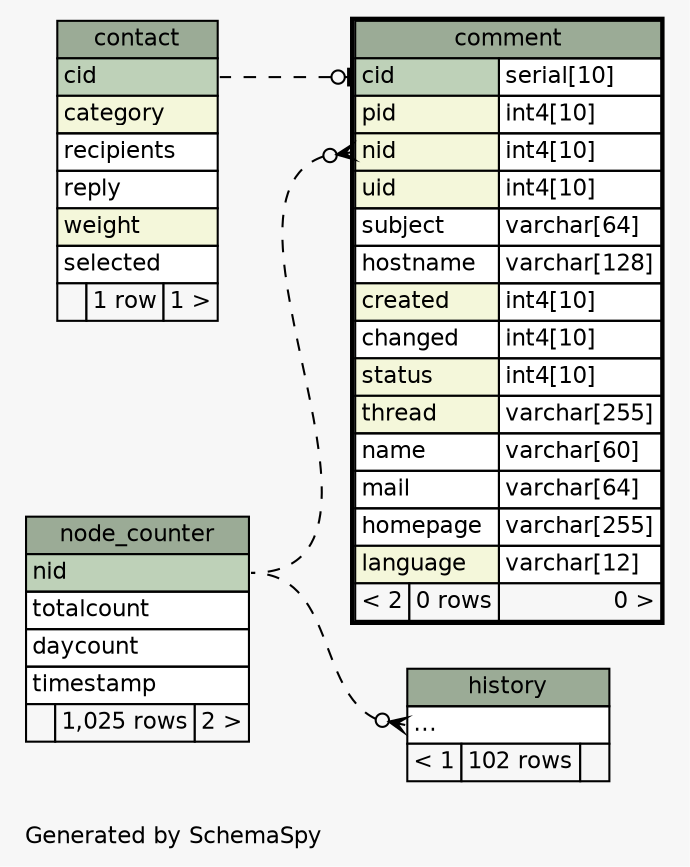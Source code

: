 // dot 2.30.1 on Mac OS X 10.8.3
// SchemaSpy rev 590
digraph "impliedTwoDegreesRelationshipsDiagram" {
  graph [
    rankdir="RL"
    bgcolor="#f7f7f7"
    label="\nGenerated by SchemaSpy"
    labeljust="l"
    nodesep="0.18"
    ranksep="0.46"
    fontname="Helvetica"
    fontsize="11"
  ];
  node [
    fontname="Helvetica"
    fontsize="11"
    shape="plaintext"
  ];
  edge [
    arrowsize="0.8"
  ];
  "comment":"cid":w -> "contact":"cid":e [arrowhead=none dir=back arrowtail=teeodot style=dashed];
  "comment":"nid":w -> "node_counter":"nid":e [arrowhead=none dir=back arrowtail=crowodot style=dashed];
  "history":"elipses":w -> "node_counter":"nid":e [arrowhead=none dir=back arrowtail=crowodot style=dashed];
  "comment" [
    label=<
    <TABLE BORDER="2" CELLBORDER="1" CELLSPACING="0" BGCOLOR="#ffffff">
      <TR><TD COLSPAN="3" BGCOLOR="#9bab96" ALIGN="CENTER">comment</TD></TR>
      <TR><TD PORT="cid" COLSPAN="2" BGCOLOR="#bed1b8" ALIGN="LEFT">cid</TD><TD PORT="cid.type" ALIGN="LEFT">serial[10]</TD></TR>
      <TR><TD PORT="pid" COLSPAN="2" BGCOLOR="#f4f7da" ALIGN="LEFT">pid</TD><TD PORT="pid.type" ALIGN="LEFT">int4[10]</TD></TR>
      <TR><TD PORT="nid" COLSPAN="2" BGCOLOR="#f4f7da" ALIGN="LEFT">nid</TD><TD PORT="nid.type" ALIGN="LEFT">int4[10]</TD></TR>
      <TR><TD PORT="uid" COLSPAN="2" BGCOLOR="#f4f7da" ALIGN="LEFT">uid</TD><TD PORT="uid.type" ALIGN="LEFT">int4[10]</TD></TR>
      <TR><TD PORT="subject" COLSPAN="2" ALIGN="LEFT">subject</TD><TD PORT="subject.type" ALIGN="LEFT">varchar[64]</TD></TR>
      <TR><TD PORT="hostname" COLSPAN="2" ALIGN="LEFT">hostname</TD><TD PORT="hostname.type" ALIGN="LEFT">varchar[128]</TD></TR>
      <TR><TD PORT="created" COLSPAN="2" BGCOLOR="#f4f7da" ALIGN="LEFT">created</TD><TD PORT="created.type" ALIGN="LEFT">int4[10]</TD></TR>
      <TR><TD PORT="changed" COLSPAN="2" ALIGN="LEFT">changed</TD><TD PORT="changed.type" ALIGN="LEFT">int4[10]</TD></TR>
      <TR><TD PORT="status" COLSPAN="2" BGCOLOR="#f4f7da" ALIGN="LEFT">status</TD><TD PORT="status.type" ALIGN="LEFT">int4[10]</TD></TR>
      <TR><TD PORT="thread" COLSPAN="2" BGCOLOR="#f4f7da" ALIGN="LEFT">thread</TD><TD PORT="thread.type" ALIGN="LEFT">varchar[255]</TD></TR>
      <TR><TD PORT="name" COLSPAN="2" ALIGN="LEFT">name</TD><TD PORT="name.type" ALIGN="LEFT">varchar[60]</TD></TR>
      <TR><TD PORT="mail" COLSPAN="2" ALIGN="LEFT">mail</TD><TD PORT="mail.type" ALIGN="LEFT">varchar[64]</TD></TR>
      <TR><TD PORT="homepage" COLSPAN="2" ALIGN="LEFT">homepage</TD><TD PORT="homepage.type" ALIGN="LEFT">varchar[255]</TD></TR>
      <TR><TD PORT="language" COLSPAN="2" BGCOLOR="#f4f7da" ALIGN="LEFT">language</TD><TD PORT="language.type" ALIGN="LEFT">varchar[12]</TD></TR>
      <TR><TD ALIGN="LEFT" BGCOLOR="#f7f7f7">&lt; 2</TD><TD ALIGN="RIGHT" BGCOLOR="#f7f7f7">0 rows</TD><TD ALIGN="RIGHT" BGCOLOR="#f7f7f7">0 &gt;</TD></TR>
    </TABLE>>
    URL="comment.html"
    tooltip="comment"
  ];
  "contact" [
    label=<
    <TABLE BORDER="0" CELLBORDER="1" CELLSPACING="0" BGCOLOR="#ffffff">
      <TR><TD COLSPAN="3" BGCOLOR="#9bab96" ALIGN="CENTER">contact</TD></TR>
      <TR><TD PORT="cid" COLSPAN="3" BGCOLOR="#bed1b8" ALIGN="LEFT">cid</TD></TR>
      <TR><TD PORT="category" COLSPAN="3" BGCOLOR="#f4f7da" ALIGN="LEFT">category</TD></TR>
      <TR><TD PORT="recipients" COLSPAN="3" ALIGN="LEFT">recipients</TD></TR>
      <TR><TD PORT="reply" COLSPAN="3" ALIGN="LEFT">reply</TD></TR>
      <TR><TD PORT="weight" COLSPAN="3" BGCOLOR="#f4f7da" ALIGN="LEFT">weight</TD></TR>
      <TR><TD PORT="selected" COLSPAN="3" ALIGN="LEFT">selected</TD></TR>
      <TR><TD ALIGN="LEFT" BGCOLOR="#f7f7f7">  </TD><TD ALIGN="RIGHT" BGCOLOR="#f7f7f7">1 row</TD><TD ALIGN="RIGHT" BGCOLOR="#f7f7f7">1 &gt;</TD></TR>
    </TABLE>>
    URL="contact.html"
    tooltip="contact"
  ];
  "history" [
    label=<
    <TABLE BORDER="0" CELLBORDER="1" CELLSPACING="0" BGCOLOR="#ffffff">
      <TR><TD COLSPAN="3" BGCOLOR="#9bab96" ALIGN="CENTER">history</TD></TR>
      <TR><TD PORT="elipses" COLSPAN="3" ALIGN="LEFT">...</TD></TR>
      <TR><TD ALIGN="LEFT" BGCOLOR="#f7f7f7">&lt; 1</TD><TD ALIGN="RIGHT" BGCOLOR="#f7f7f7">102 rows</TD><TD ALIGN="RIGHT" BGCOLOR="#f7f7f7">  </TD></TR>
    </TABLE>>
    URL="history.html"
    tooltip="history"
  ];
  "node_counter" [
    label=<
    <TABLE BORDER="0" CELLBORDER="1" CELLSPACING="0" BGCOLOR="#ffffff">
      <TR><TD COLSPAN="3" BGCOLOR="#9bab96" ALIGN="CENTER">node_counter</TD></TR>
      <TR><TD PORT="nid" COLSPAN="3" BGCOLOR="#bed1b8" ALIGN="LEFT">nid</TD></TR>
      <TR><TD PORT="totalcount" COLSPAN="3" ALIGN="LEFT">totalcount</TD></TR>
      <TR><TD PORT="daycount" COLSPAN="3" ALIGN="LEFT">daycount</TD></TR>
      <TR><TD PORT="timestamp" COLSPAN="3" ALIGN="LEFT">timestamp</TD></TR>
      <TR><TD ALIGN="LEFT" BGCOLOR="#f7f7f7">  </TD><TD ALIGN="RIGHT" BGCOLOR="#f7f7f7">1,025 rows</TD><TD ALIGN="RIGHT" BGCOLOR="#f7f7f7">2 &gt;</TD></TR>
    </TABLE>>
    URL="node_counter.html"
    tooltip="node_counter"
  ];
}
